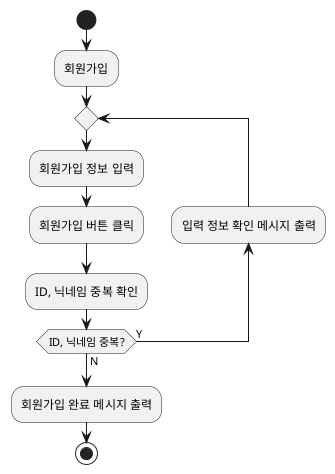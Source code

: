 @startuml
start
:회원가입;

repeat
    :회원가입 정보 입력;
    :회원가입 버튼 클릭;
    :ID, 닉네임 중복 확인;
backward:입력 정보 확인 메시지 출력;
repeat while (ID, 닉네임 중복?) is (Y) not (N)

:회원가입 완료 메시지 출력;
stop
@enduml
